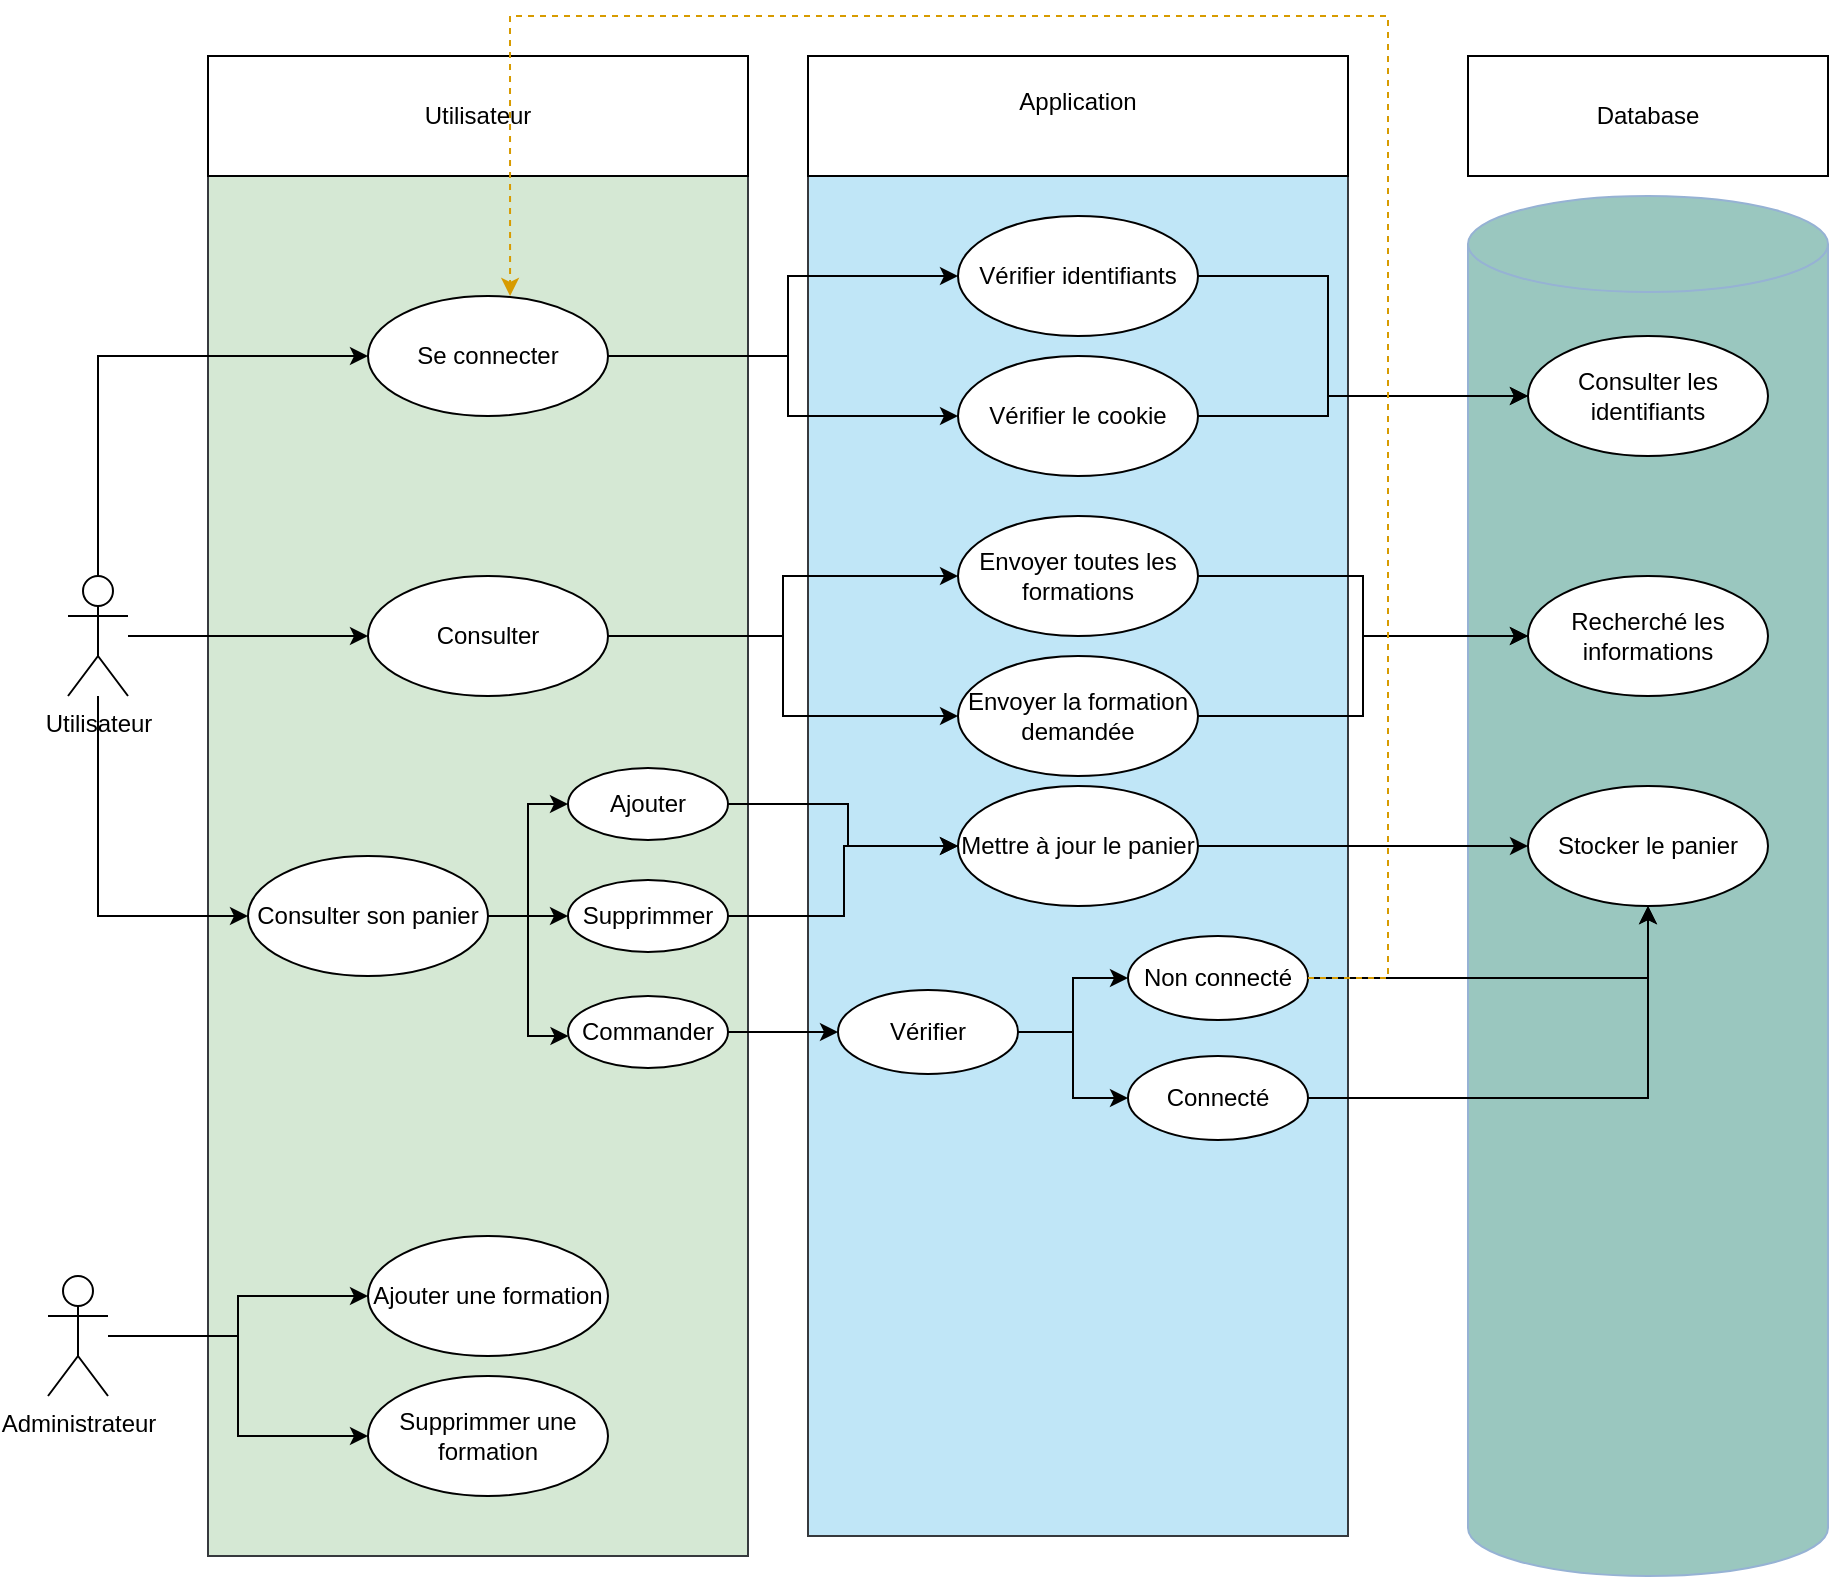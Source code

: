 <mxfile version="23.1.2" type="device">
  <diagram name="Page-1" id="yiWAWElRlPeZ8IBewo0c">
    <mxGraphModel dx="2074" dy="792" grid="1" gridSize="10" guides="1" tooltips="1" connect="1" arrows="1" fold="1" page="1" pageScale="1" pageWidth="1169" pageHeight="827" math="0" shadow="0">
      <root>
        <mxCell id="0" />
        <mxCell id="1" parent="0" />
        <mxCell id="pMfZl8QAM8EIu-0WddJW-19" value="" style="rounded=0;whiteSpace=wrap;html=1;fillColor=#c0e6f7;strokeColor=#36393d;" vertex="1" parent="1">
          <mxGeometry x="480" y="90" width="270" height="690" as="geometry" />
        </mxCell>
        <mxCell id="pMfZl8QAM8EIu-0WddJW-15" value="" style="rounded=0;whiteSpace=wrap;html=1;fillColor=#D5E8D4;strokeColor=#36393d;" vertex="1" parent="1">
          <mxGeometry x="180" y="100" width="270" height="690" as="geometry" />
        </mxCell>
        <mxCell id="B4mcThz-R9SI_HXz10e_-3" style="edgeStyle=orthogonalEdgeStyle;rounded=0;orthogonalLoop=1;jettySize=auto;html=1;" parent="1" source="F_b5OSS82q84xvp6gtbJ-1" target="B4mcThz-R9SI_HXz10e_-2" edge="1">
          <mxGeometry relative="1" as="geometry">
            <Array as="points">
              <mxPoint x="125" y="470" />
            </Array>
          </mxGeometry>
        </mxCell>
        <mxCell id="B4mcThz-R9SI_HXz10e_-4" style="edgeStyle=orthogonalEdgeStyle;rounded=0;orthogonalLoop=1;jettySize=auto;html=1;entryX=0;entryY=0.5;entryDx=0;entryDy=0;" parent="1" source="F_b5OSS82q84xvp6gtbJ-1" target="F_b5OSS82q84xvp6gtbJ-4" edge="1">
          <mxGeometry relative="1" as="geometry">
            <Array as="points">
              <mxPoint x="125" y="190" />
            </Array>
          </mxGeometry>
        </mxCell>
        <mxCell id="B4mcThz-R9SI_HXz10e_-5" style="edgeStyle=orthogonalEdgeStyle;rounded=0;orthogonalLoop=1;jettySize=auto;html=1;entryX=0;entryY=0.5;entryDx=0;entryDy=0;" parent="1" source="F_b5OSS82q84xvp6gtbJ-1" target="F_b5OSS82q84xvp6gtbJ-5" edge="1">
          <mxGeometry relative="1" as="geometry" />
        </mxCell>
        <mxCell id="F_b5OSS82q84xvp6gtbJ-1" value="Utilisateur" style="shape=umlActor;verticalLabelPosition=bottom;verticalAlign=top;html=1;outlineConnect=0;" parent="1" vertex="1">
          <mxGeometry x="110" y="300" width="30" height="60" as="geometry" />
        </mxCell>
        <mxCell id="B4mcThz-R9SI_HXz10e_-6" style="edgeStyle=orthogonalEdgeStyle;rounded=0;orthogonalLoop=1;jettySize=auto;html=1;entryX=0;entryY=0.5;entryDx=0;entryDy=0;" parent="1" source="F_b5OSS82q84xvp6gtbJ-2" target="F_b5OSS82q84xvp6gtbJ-6" edge="1">
          <mxGeometry relative="1" as="geometry" />
        </mxCell>
        <mxCell id="B4mcThz-R9SI_HXz10e_-7" style="edgeStyle=orthogonalEdgeStyle;rounded=0;orthogonalLoop=1;jettySize=auto;html=1;" parent="1" source="F_b5OSS82q84xvp6gtbJ-2" target="F_b5OSS82q84xvp6gtbJ-7" edge="1">
          <mxGeometry relative="1" as="geometry" />
        </mxCell>
        <mxCell id="F_b5OSS82q84xvp6gtbJ-2" value="&lt;div&gt;Administrateur&lt;/div&gt;&lt;div&gt;&lt;br&gt;&lt;/div&gt;" style="shape=umlActor;verticalLabelPosition=bottom;verticalAlign=top;html=1;outlineConnect=0;" parent="1" vertex="1">
          <mxGeometry x="100" y="650" width="30" height="60" as="geometry" />
        </mxCell>
        <mxCell id="pMfZl8QAM8EIu-0WddJW-22" style="edgeStyle=orthogonalEdgeStyle;rounded=0;orthogonalLoop=1;jettySize=auto;html=1;entryX=0;entryY=0.5;entryDx=0;entryDy=0;" edge="1" parent="1" source="F_b5OSS82q84xvp6gtbJ-4" target="pMfZl8QAM8EIu-0WddJW-20">
          <mxGeometry relative="1" as="geometry">
            <Array as="points">
              <mxPoint x="470" y="190" />
              <mxPoint x="470" y="150" />
            </Array>
          </mxGeometry>
        </mxCell>
        <mxCell id="pMfZl8QAM8EIu-0WddJW-24" style="edgeStyle=orthogonalEdgeStyle;rounded=0;orthogonalLoop=1;jettySize=auto;html=1;" edge="1" parent="1" source="F_b5OSS82q84xvp6gtbJ-4" target="pMfZl8QAM8EIu-0WddJW-23">
          <mxGeometry relative="1" as="geometry">
            <Array as="points">
              <mxPoint x="470" y="190" />
              <mxPoint x="470" y="220" />
            </Array>
          </mxGeometry>
        </mxCell>
        <mxCell id="F_b5OSS82q84xvp6gtbJ-4" value="Se connecter" style="ellipse;whiteSpace=wrap;html=1;" parent="1" vertex="1">
          <mxGeometry x="260" y="160" width="120" height="60" as="geometry" />
        </mxCell>
        <mxCell id="pMfZl8QAM8EIu-0WddJW-31" style="edgeStyle=orthogonalEdgeStyle;rounded=0;orthogonalLoop=1;jettySize=auto;html=1;" edge="1" parent="1" source="F_b5OSS82q84xvp6gtbJ-5" target="pMfZl8QAM8EIu-0WddJW-30">
          <mxGeometry relative="1" as="geometry" />
        </mxCell>
        <mxCell id="pMfZl8QAM8EIu-0WddJW-33" style="edgeStyle=orthogonalEdgeStyle;rounded=0;orthogonalLoop=1;jettySize=auto;html=1;entryX=0;entryY=0.5;entryDx=0;entryDy=0;" edge="1" parent="1" source="F_b5OSS82q84xvp6gtbJ-5" target="pMfZl8QAM8EIu-0WddJW-32">
          <mxGeometry relative="1" as="geometry" />
        </mxCell>
        <mxCell id="F_b5OSS82q84xvp6gtbJ-5" value="&lt;div&gt;Consulter&lt;/div&gt;" style="ellipse;whiteSpace=wrap;html=1;" parent="1" vertex="1">
          <mxGeometry x="260" y="300" width="120" height="60" as="geometry" />
        </mxCell>
        <mxCell id="F_b5OSS82q84xvp6gtbJ-6" value="Ajouter une formation" style="ellipse;whiteSpace=wrap;html=1;" parent="1" vertex="1">
          <mxGeometry x="260" y="630" width="120" height="60" as="geometry" />
        </mxCell>
        <mxCell id="F_b5OSS82q84xvp6gtbJ-7" value="Supprimmer une formation" style="ellipse;whiteSpace=wrap;html=1;" parent="1" vertex="1">
          <mxGeometry x="260" y="700" width="120" height="60" as="geometry" />
        </mxCell>
        <mxCell id="F_b5OSS82q84xvp6gtbJ-23" value="&lt;div&gt;Application&lt;/div&gt;&lt;div&gt;&lt;br&gt;&lt;/div&gt;" style="rounded=0;whiteSpace=wrap;html=1;" parent="1" vertex="1">
          <mxGeometry x="480" y="40" width="270" height="60" as="geometry" />
        </mxCell>
        <mxCell id="pMfZl8QAM8EIu-0WddJW-40" style="edgeStyle=orthogonalEdgeStyle;rounded=0;orthogonalLoop=1;jettySize=auto;html=1;" edge="1" parent="1" source="B4mcThz-R9SI_HXz10e_-2" target="pMfZl8QAM8EIu-0WddJW-38">
          <mxGeometry relative="1" as="geometry">
            <Array as="points">
              <mxPoint x="340" y="470" />
              <mxPoint x="340" y="414" />
            </Array>
          </mxGeometry>
        </mxCell>
        <mxCell id="pMfZl8QAM8EIu-0WddJW-41" style="edgeStyle=orthogonalEdgeStyle;rounded=0;orthogonalLoop=1;jettySize=auto;html=1;" edge="1" parent="1" source="B4mcThz-R9SI_HXz10e_-2" target="pMfZl8QAM8EIu-0WddJW-39">
          <mxGeometry relative="1" as="geometry" />
        </mxCell>
        <mxCell id="pMfZl8QAM8EIu-0WddJW-47" style="edgeStyle=orthogonalEdgeStyle;rounded=0;orthogonalLoop=1;jettySize=auto;html=1;" edge="1" parent="1" source="B4mcThz-R9SI_HXz10e_-2" target="pMfZl8QAM8EIu-0WddJW-46">
          <mxGeometry relative="1" as="geometry">
            <Array as="points">
              <mxPoint x="340" y="470" />
              <mxPoint x="340" y="530" />
            </Array>
          </mxGeometry>
        </mxCell>
        <mxCell id="B4mcThz-R9SI_HXz10e_-2" value="Consulter son panier" style="ellipse;whiteSpace=wrap;html=1;fontStyle=0" parent="1" vertex="1">
          <mxGeometry x="200" y="440" width="120" height="60" as="geometry" />
        </mxCell>
        <mxCell id="pMfZl8QAM8EIu-0WddJW-3" value="" style="shape=cylinder3;whiteSpace=wrap;html=1;boundedLbl=1;backgroundOutline=1;size=24;fillColor=#9AC7BF;strokeColor=#96B2D4;" vertex="1" parent="1">
          <mxGeometry x="810" y="110" width="180" height="690" as="geometry" />
        </mxCell>
        <mxCell id="pMfZl8QAM8EIu-0WddJW-10" value="Database" style="rounded=0;whiteSpace=wrap;html=1;" vertex="1" parent="1">
          <mxGeometry x="810" y="40" width="180" height="60" as="geometry" />
        </mxCell>
        <mxCell id="pMfZl8QAM8EIu-0WddJW-16" value="Utilisateur" style="rounded=0;whiteSpace=wrap;html=1;" vertex="1" parent="1">
          <mxGeometry x="180" y="40" width="270" height="60" as="geometry" />
        </mxCell>
        <mxCell id="pMfZl8QAM8EIu-0WddJW-26" style="edgeStyle=orthogonalEdgeStyle;rounded=0;orthogonalLoop=1;jettySize=auto;html=1;entryX=0;entryY=0.5;entryDx=0;entryDy=0;" edge="1" parent="1" source="pMfZl8QAM8EIu-0WddJW-20" target="pMfZl8QAM8EIu-0WddJW-25">
          <mxGeometry relative="1" as="geometry">
            <Array as="points">
              <mxPoint x="740" y="150" />
              <mxPoint x="740" y="210" />
            </Array>
          </mxGeometry>
        </mxCell>
        <mxCell id="pMfZl8QAM8EIu-0WddJW-20" value="Vérifier identifiants" style="ellipse;whiteSpace=wrap;html=1;" vertex="1" parent="1">
          <mxGeometry x="555" y="120" width="120" height="60" as="geometry" />
        </mxCell>
        <mxCell id="pMfZl8QAM8EIu-0WddJW-27" style="edgeStyle=orthogonalEdgeStyle;rounded=0;orthogonalLoop=1;jettySize=auto;html=1;" edge="1" parent="1" source="pMfZl8QAM8EIu-0WddJW-23" target="pMfZl8QAM8EIu-0WddJW-25">
          <mxGeometry relative="1" as="geometry">
            <Array as="points">
              <mxPoint x="740" y="220" />
              <mxPoint x="740" y="210" />
            </Array>
          </mxGeometry>
        </mxCell>
        <mxCell id="pMfZl8QAM8EIu-0WddJW-23" value="Vérifier le cookie" style="ellipse;whiteSpace=wrap;html=1;" vertex="1" parent="1">
          <mxGeometry x="555" y="190" width="120" height="60" as="geometry" />
        </mxCell>
        <mxCell id="pMfZl8QAM8EIu-0WddJW-25" value="Consulter les identifiants" style="ellipse;whiteSpace=wrap;html=1;" vertex="1" parent="1">
          <mxGeometry x="840" y="180" width="120" height="60" as="geometry" />
        </mxCell>
        <mxCell id="pMfZl8QAM8EIu-0WddJW-28" style="edgeStyle=orthogonalEdgeStyle;rounded=0;orthogonalLoop=1;jettySize=auto;html=1;exitX=0.5;exitY=1;exitDx=0;exitDy=0;" edge="1" parent="1" source="F_b5OSS82q84xvp6gtbJ-5" target="F_b5OSS82q84xvp6gtbJ-5">
          <mxGeometry relative="1" as="geometry" />
        </mxCell>
        <mxCell id="pMfZl8QAM8EIu-0WddJW-35" style="edgeStyle=orthogonalEdgeStyle;rounded=0;orthogonalLoop=1;jettySize=auto;html=1;entryX=0;entryY=0.5;entryDx=0;entryDy=0;" edge="1" parent="1" source="pMfZl8QAM8EIu-0WddJW-30" target="pMfZl8QAM8EIu-0WddJW-34">
          <mxGeometry relative="1" as="geometry" />
        </mxCell>
        <mxCell id="pMfZl8QAM8EIu-0WddJW-30" value="Envoyer toutes les formations" style="ellipse;whiteSpace=wrap;html=1;" vertex="1" parent="1">
          <mxGeometry x="555" y="270" width="120" height="60" as="geometry" />
        </mxCell>
        <mxCell id="pMfZl8QAM8EIu-0WddJW-36" style="edgeStyle=orthogonalEdgeStyle;rounded=0;orthogonalLoop=1;jettySize=auto;html=1;entryX=0;entryY=0.5;entryDx=0;entryDy=0;" edge="1" parent="1" source="pMfZl8QAM8EIu-0WddJW-32" target="pMfZl8QAM8EIu-0WddJW-34">
          <mxGeometry relative="1" as="geometry" />
        </mxCell>
        <mxCell id="pMfZl8QAM8EIu-0WddJW-32" value="Envoyer la formation demandée" style="ellipse;whiteSpace=wrap;html=1;" vertex="1" parent="1">
          <mxGeometry x="555" y="340" width="120" height="60" as="geometry" />
        </mxCell>
        <mxCell id="pMfZl8QAM8EIu-0WddJW-34" value="Recherché les informations" style="ellipse;whiteSpace=wrap;html=1;" vertex="1" parent="1">
          <mxGeometry x="840" y="300" width="120" height="60" as="geometry" />
        </mxCell>
        <mxCell id="pMfZl8QAM8EIu-0WddJW-43" style="edgeStyle=orthogonalEdgeStyle;rounded=0;orthogonalLoop=1;jettySize=auto;html=1;" edge="1" parent="1" source="pMfZl8QAM8EIu-0WddJW-38" target="pMfZl8QAM8EIu-0WddJW-42">
          <mxGeometry relative="1" as="geometry">
            <Array as="points">
              <mxPoint x="500" y="414" />
              <mxPoint x="500" y="435" />
            </Array>
          </mxGeometry>
        </mxCell>
        <mxCell id="pMfZl8QAM8EIu-0WddJW-38" value="Ajouter" style="ellipse;whiteSpace=wrap;html=1;fontStyle=0" vertex="1" parent="1">
          <mxGeometry x="360" y="396" width="80" height="36" as="geometry" />
        </mxCell>
        <mxCell id="pMfZl8QAM8EIu-0WddJW-44" style="edgeStyle=orthogonalEdgeStyle;rounded=0;orthogonalLoop=1;jettySize=auto;html=1;" edge="1" parent="1" source="pMfZl8QAM8EIu-0WddJW-39" target="pMfZl8QAM8EIu-0WddJW-42">
          <mxGeometry relative="1" as="geometry">
            <Array as="points">
              <mxPoint x="498" y="470" />
              <mxPoint x="498" y="435" />
            </Array>
          </mxGeometry>
        </mxCell>
        <mxCell id="pMfZl8QAM8EIu-0WddJW-39" value="Supprimmer" style="ellipse;whiteSpace=wrap;html=1;fontStyle=0" vertex="1" parent="1">
          <mxGeometry x="360" y="452" width="80" height="36" as="geometry" />
        </mxCell>
        <mxCell id="pMfZl8QAM8EIu-0WddJW-51" style="edgeStyle=orthogonalEdgeStyle;rounded=0;orthogonalLoop=1;jettySize=auto;html=1;" edge="1" parent="1" source="pMfZl8QAM8EIu-0WddJW-42" target="pMfZl8QAM8EIu-0WddJW-50">
          <mxGeometry relative="1" as="geometry" />
        </mxCell>
        <mxCell id="pMfZl8QAM8EIu-0WddJW-42" value="Mettre à jour le panier" style="ellipse;whiteSpace=wrap;html=1;fontStyle=0" vertex="1" parent="1">
          <mxGeometry x="555" y="405" width="120" height="60" as="geometry" />
        </mxCell>
        <mxCell id="pMfZl8QAM8EIu-0WddJW-54" style="edgeStyle=orthogonalEdgeStyle;rounded=0;orthogonalLoop=1;jettySize=auto;html=1;" edge="1" parent="1" source="pMfZl8QAM8EIu-0WddJW-46" target="pMfZl8QAM8EIu-0WddJW-53">
          <mxGeometry relative="1" as="geometry" />
        </mxCell>
        <mxCell id="pMfZl8QAM8EIu-0WddJW-46" value="Commander" style="ellipse;whiteSpace=wrap;html=1;fontStyle=0" vertex="1" parent="1">
          <mxGeometry x="360" y="510" width="80" height="36" as="geometry" />
        </mxCell>
        <mxCell id="pMfZl8QAM8EIu-0WddJW-50" value="Stocker le panier" style="ellipse;whiteSpace=wrap;html=1;fontStyle=0" vertex="1" parent="1">
          <mxGeometry x="840" y="405" width="120" height="60" as="geometry" />
        </mxCell>
        <mxCell id="pMfZl8QAM8EIu-0WddJW-56" style="edgeStyle=orthogonalEdgeStyle;rounded=0;orthogonalLoop=1;jettySize=auto;html=1;" edge="1" parent="1" source="pMfZl8QAM8EIu-0WddJW-53" target="pMfZl8QAM8EIu-0WddJW-55">
          <mxGeometry relative="1" as="geometry" />
        </mxCell>
        <mxCell id="pMfZl8QAM8EIu-0WddJW-61" style="edgeStyle=orthogonalEdgeStyle;rounded=0;orthogonalLoop=1;jettySize=auto;html=1;" edge="1" parent="1" source="pMfZl8QAM8EIu-0WddJW-53" target="pMfZl8QAM8EIu-0WddJW-60">
          <mxGeometry relative="1" as="geometry" />
        </mxCell>
        <mxCell id="pMfZl8QAM8EIu-0WddJW-53" value="Vérifier" style="ellipse;whiteSpace=wrap;html=1;fontStyle=0" vertex="1" parent="1">
          <mxGeometry x="495" y="507" width="90" height="42" as="geometry" />
        </mxCell>
        <mxCell id="pMfZl8QAM8EIu-0WddJW-58" style="edgeStyle=orthogonalEdgeStyle;rounded=0;orthogonalLoop=1;jettySize=auto;html=1;" edge="1" parent="1" source="pMfZl8QAM8EIu-0WddJW-55" target="pMfZl8QAM8EIu-0WddJW-50">
          <mxGeometry relative="1" as="geometry" />
        </mxCell>
        <mxCell id="pMfZl8QAM8EIu-0WddJW-55" value="Non connecté" style="ellipse;whiteSpace=wrap;html=1;fontStyle=0" vertex="1" parent="1">
          <mxGeometry x="640" y="480" width="90" height="42" as="geometry" />
        </mxCell>
        <mxCell id="pMfZl8QAM8EIu-0WddJW-59" style="edgeStyle=orthogonalEdgeStyle;rounded=0;orthogonalLoop=1;jettySize=auto;html=1;entryX=0.592;entryY=0;entryDx=0;entryDy=0;entryPerimeter=0;fillColor=#ffe6cc;strokeColor=#d79b00;dashed=1;" edge="1" parent="1" source="pMfZl8QAM8EIu-0WddJW-55" target="F_b5OSS82q84xvp6gtbJ-4">
          <mxGeometry relative="1" as="geometry">
            <Array as="points">
              <mxPoint x="770" y="501" />
              <mxPoint x="770" y="20" />
              <mxPoint x="331" y="20" />
            </Array>
          </mxGeometry>
        </mxCell>
        <mxCell id="pMfZl8QAM8EIu-0WddJW-62" style="edgeStyle=orthogonalEdgeStyle;rounded=0;orthogonalLoop=1;jettySize=auto;html=1;entryX=0.5;entryY=1;entryDx=0;entryDy=0;" edge="1" parent="1" source="pMfZl8QAM8EIu-0WddJW-60" target="pMfZl8QAM8EIu-0WddJW-50">
          <mxGeometry relative="1" as="geometry" />
        </mxCell>
        <mxCell id="pMfZl8QAM8EIu-0WddJW-60" value="Connecté" style="ellipse;whiteSpace=wrap;html=1;fontStyle=0" vertex="1" parent="1">
          <mxGeometry x="640" y="540" width="90" height="42" as="geometry" />
        </mxCell>
      </root>
    </mxGraphModel>
  </diagram>
</mxfile>
